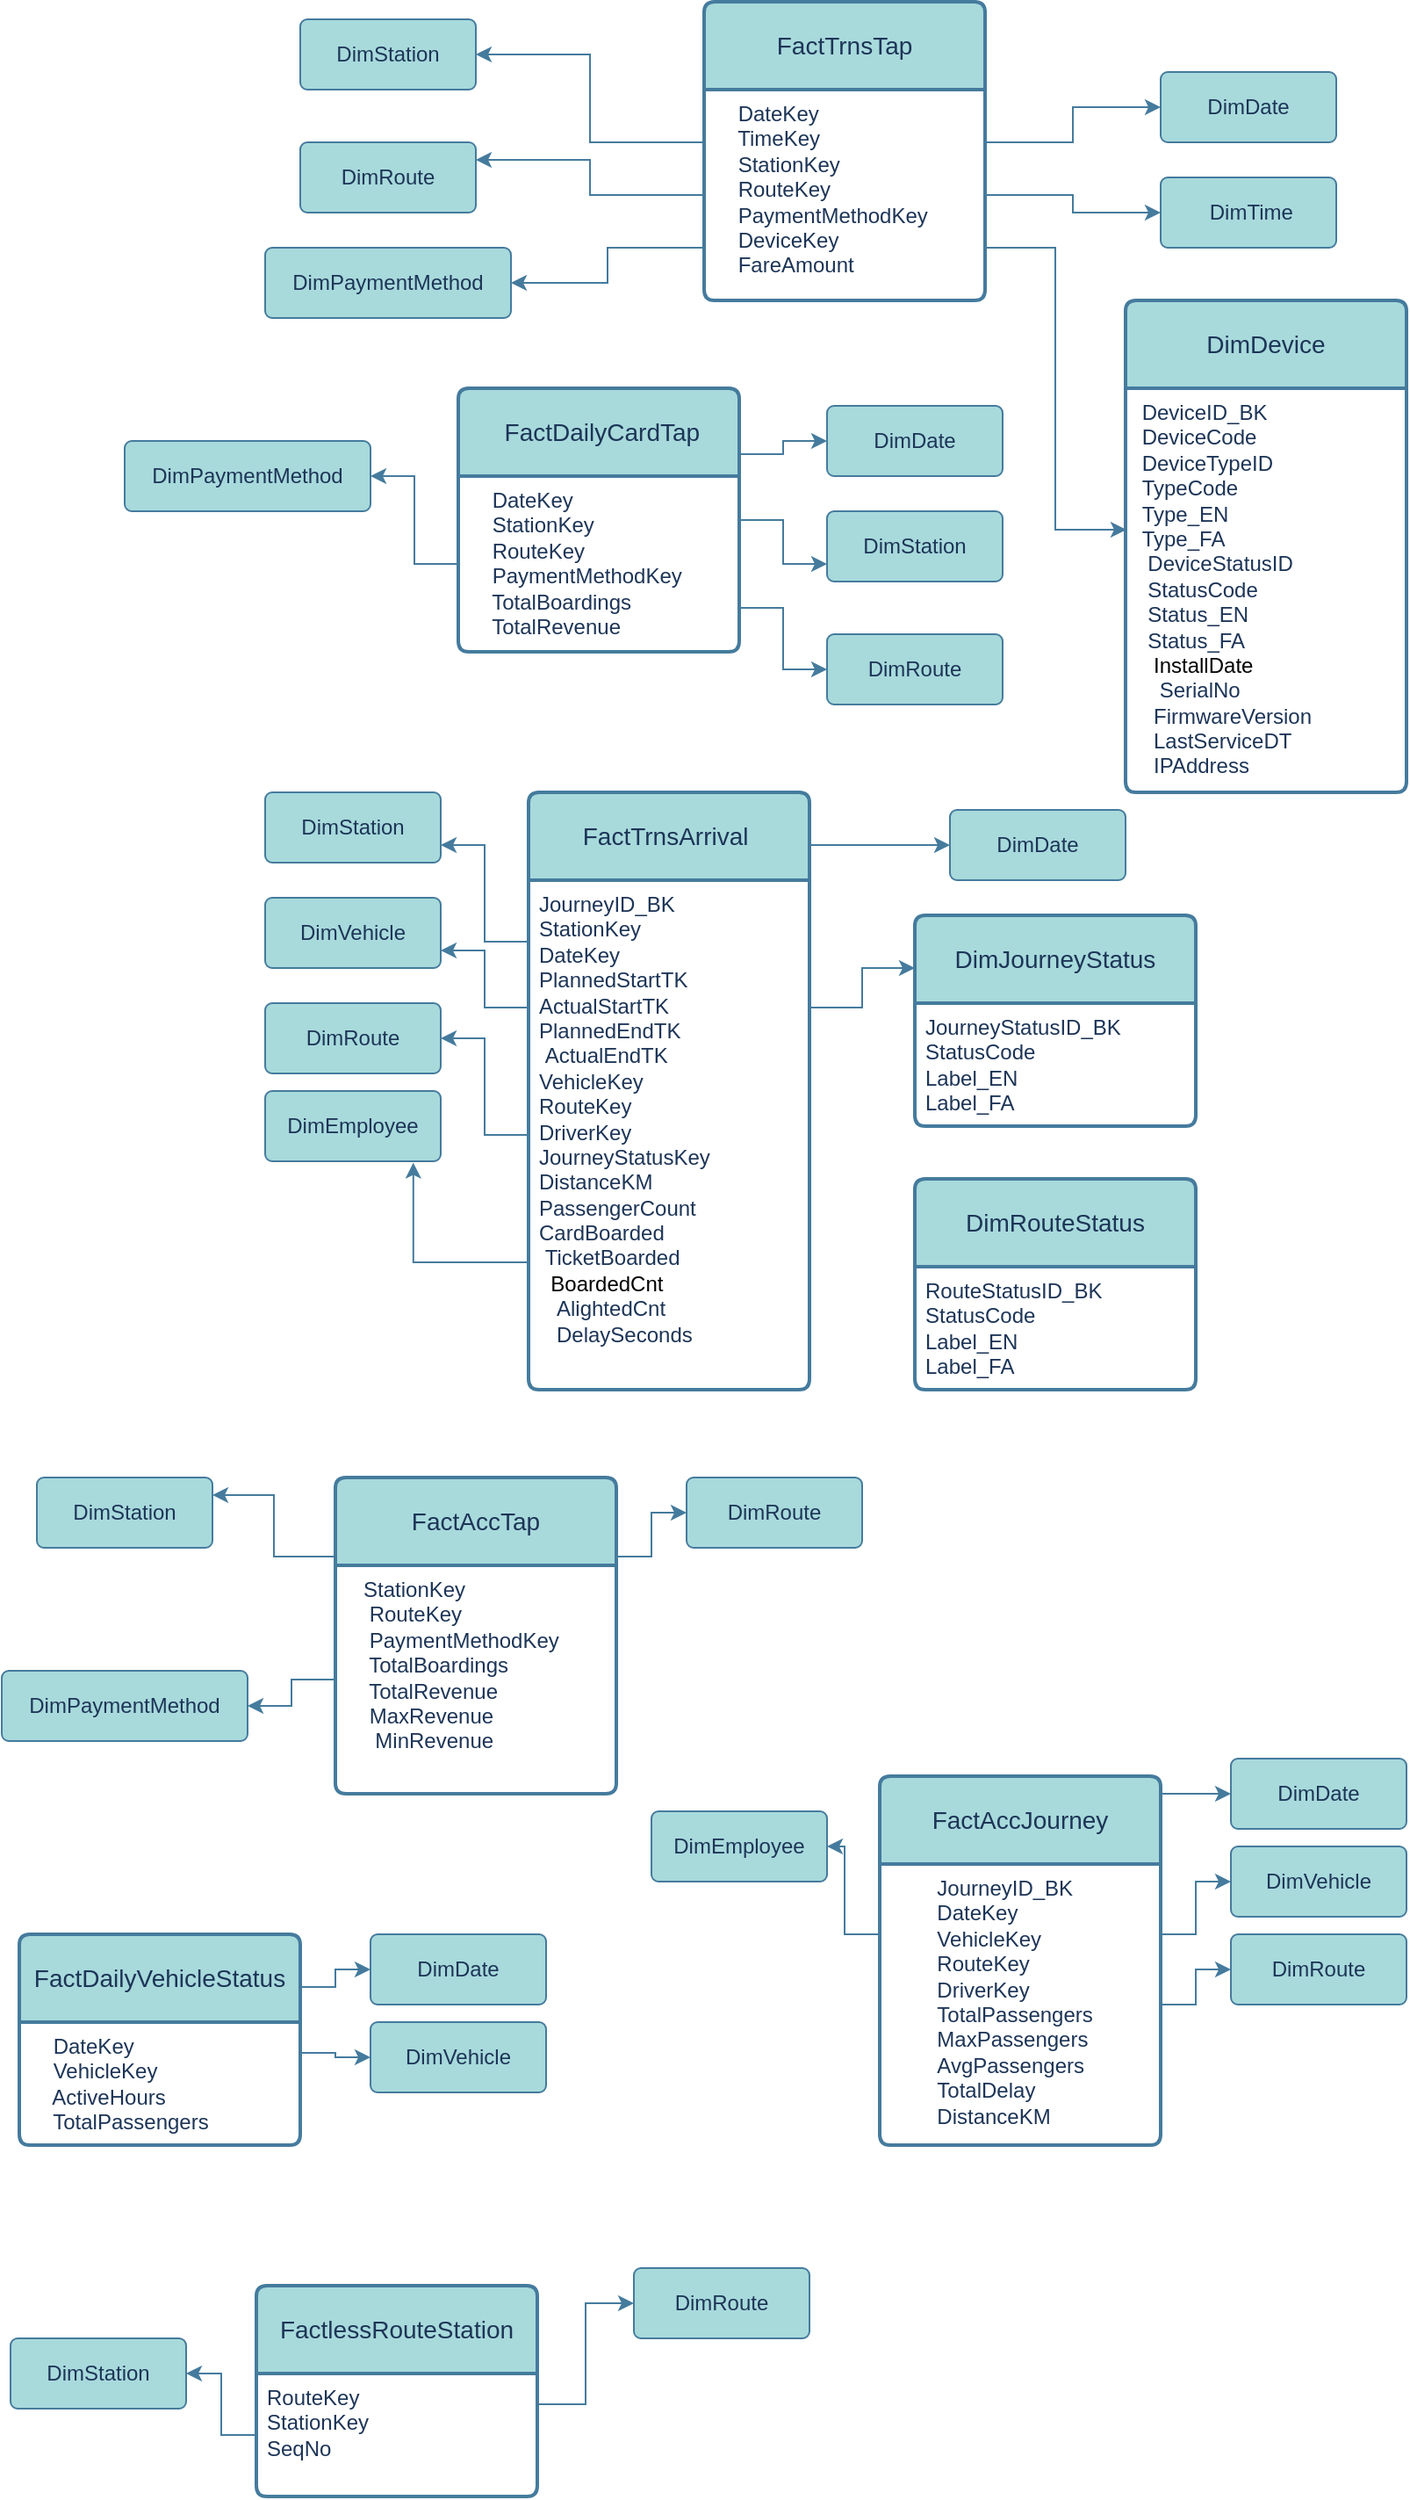 <mxfile version="27.1.6">
  <diagram name="Page-1" id="qxWqUr5_5EyC2vsg5Lgr">
    <mxGraphModel dx="1042" dy="561" grid="1" gridSize="10" guides="1" tooltips="1" connect="1" arrows="1" fold="1" page="1" pageScale="1" pageWidth="850" pageHeight="1100" math="0" shadow="0">
      <root>
        <mxCell id="0" />
        <mxCell id="1" parent="0" />
        <mxCell id="1t1-JDZ1b1aqbGwYgRup-1" value="DimJourneyStatus" style="swimlane;childLayout=stackLayout;horizontal=1;startSize=50;horizontalStack=0;rounded=1;fontSize=14;fontStyle=0;strokeWidth=2;resizeParent=0;resizeLast=1;shadow=0;dashed=0;align=center;arcSize=4;whiteSpace=wrap;html=1;labelBackgroundColor=none;fillColor=#A8DADC;strokeColor=#457B9D;fontColor=#1D3557;" vertex="1" parent="1">
          <mxGeometry x="530" y="770" width="160" height="120" as="geometry" />
        </mxCell>
        <mxCell id="1t1-JDZ1b1aqbGwYgRup-2" value="JourneyStatusID_BK&lt;div&gt;StatusCode&amp;nbsp;&lt;/div&gt;&lt;div&gt;Label_EN&lt;/div&gt;&lt;div&gt;Label_FA&lt;/div&gt;" style="align=left;strokeColor=none;fillColor=none;spacingLeft=4;spacingRight=4;fontSize=12;verticalAlign=top;resizable=0;rotatable=0;part=1;html=1;whiteSpace=wrap;labelBackgroundColor=none;fontColor=#1D3557;" vertex="1" parent="1t1-JDZ1b1aqbGwYgRup-1">
          <mxGeometry y="50" width="160" height="70" as="geometry" />
        </mxCell>
        <mxCell id="1t1-JDZ1b1aqbGwYgRup-3" value="DimRouteStatus" style="swimlane;childLayout=stackLayout;horizontal=1;startSize=50;horizontalStack=0;rounded=1;fontSize=14;fontStyle=0;strokeWidth=2;resizeParent=0;resizeLast=1;shadow=0;dashed=0;align=center;arcSize=4;whiteSpace=wrap;html=1;labelBackgroundColor=none;fillColor=#A8DADC;strokeColor=#457B9D;fontColor=#1D3557;" vertex="1" parent="1">
          <mxGeometry x="530" y="920" width="160" height="120" as="geometry" />
        </mxCell>
        <mxCell id="1t1-JDZ1b1aqbGwYgRup-4" value="&lt;div&gt;RouteStatusID_BK&lt;/div&gt;&lt;div&gt;StatusCode&amp;nbsp;&lt;/div&gt;&lt;div&gt;Label_EN&lt;/div&gt;&lt;div&gt;Label_FA&lt;/div&gt;" style="align=left;strokeColor=none;fillColor=none;spacingLeft=4;spacingRight=4;fontSize=12;verticalAlign=top;resizable=0;rotatable=0;part=1;html=1;whiteSpace=wrap;labelBackgroundColor=none;fontColor=#1D3557;" vertex="1" parent="1t1-JDZ1b1aqbGwYgRup-3">
          <mxGeometry y="50" width="160" height="70" as="geometry" />
        </mxCell>
        <mxCell id="1t1-JDZ1b1aqbGwYgRup-6" value="DimDevice" style="swimlane;childLayout=stackLayout;horizontal=1;startSize=50;horizontalStack=0;rounded=1;fontSize=14;fontStyle=0;strokeWidth=2;resizeParent=0;resizeLast=1;shadow=0;dashed=0;align=center;arcSize=4;whiteSpace=wrap;html=1;labelBackgroundColor=none;fillColor=#A8DADC;strokeColor=#457B9D;fontColor=#1D3557;" vertex="1" parent="1">
          <mxGeometry x="650" y="420" width="160" height="280" as="geometry" />
        </mxCell>
        <mxCell id="1t1-JDZ1b1aqbGwYgRup-7" value="&lt;div&gt;&amp;nbsp;DeviceID_BK&amp;nbsp; &amp;nbsp; &amp;nbsp;&amp;nbsp;&lt;/div&gt;&lt;div&gt;&amp;nbsp;DeviceCode&amp;nbsp; &amp;nbsp; &amp;nbsp; &amp;nbsp;&lt;/div&gt;&lt;div&gt;&amp;nbsp;DeviceTypeID&amp;nbsp; &amp;nbsp; &amp;nbsp;&lt;/div&gt;&lt;div&gt;&amp;nbsp;TypeCode&amp;nbsp; &amp;nbsp; &amp;nbsp; &amp;nbsp;&amp;nbsp;&lt;/div&gt;&lt;div&gt;&amp;nbsp;Type_EN&amp;nbsp; &amp;nbsp; &amp;nbsp; &amp;nbsp; &amp;nbsp;&lt;/div&gt;&lt;div&gt;&amp;nbsp;Type_FA&amp;nbsp; &amp;nbsp; &amp;nbsp; &amp;nbsp; &amp;nbsp;&amp;nbsp;&lt;/div&gt;&lt;div&gt;&amp;nbsp; DeviceStatusID&amp;nbsp; &amp;nbsp;&lt;/div&gt;&lt;div&gt;&amp;nbsp; StatusCode&amp;nbsp; &amp;nbsp; &amp;nbsp; &amp;nbsp;&lt;/div&gt;&lt;div&gt;&amp;nbsp; Status_EN&amp;nbsp; &amp;nbsp; &amp;nbsp; &amp;nbsp;&amp;nbsp;&lt;/div&gt;&lt;div&gt;&amp;nbsp; Status_FA&amp;nbsp; &amp;nbsp; &amp;nbsp; &amp;nbsp;&amp;nbsp;&lt;/div&gt;&lt;div&gt;&lt;span style=&quot;background-color: transparent; color: light-dark(rgb(0, 0, 0), rgb(255, 255, 255));&quot;&gt;&amp;nbsp; &amp;nbsp;InstallDate&amp;nbsp; &amp;nbsp; &amp;nbsp;&amp;nbsp;&lt;/span&gt;&lt;/div&gt;&lt;div&gt;&amp;nbsp; &amp;nbsp; SerialNo&amp;nbsp; &amp;nbsp; &amp;nbsp; &amp;nbsp; &amp;nbsp;&lt;/div&gt;&lt;div&gt;&lt;span style=&quot;white-space: normal;&quot;&gt;&amp;nbsp; &amp;nbsp;FirmwareVersion&amp;nbsp;&amp;nbsp;&lt;/span&gt;&lt;/div&gt;&lt;div&gt;&amp;nbsp; &amp;nbsp;LastServiceDT&amp;nbsp; &amp;nbsp;&amp;nbsp;&lt;/div&gt;&lt;div&gt;&amp;nbsp; &amp;nbsp;IPAddress&amp;nbsp; &amp;nbsp; &amp;nbsp; &amp;nbsp;&amp;nbsp;&lt;/div&gt;" style="align=left;strokeColor=none;fillColor=none;spacingLeft=4;spacingRight=4;fontSize=12;verticalAlign=top;resizable=0;rotatable=0;part=1;html=1;whiteSpace=wrap;labelBackgroundColor=none;fontColor=#1D3557;" vertex="1" parent="1t1-JDZ1b1aqbGwYgRup-6">
          <mxGeometry y="50" width="160" height="230" as="geometry" />
        </mxCell>
        <mxCell id="1t1-JDZ1b1aqbGwYgRup-9" value="FactTrnsTap" style="swimlane;childLayout=stackLayout;horizontal=1;startSize=50;horizontalStack=0;rounded=1;fontSize=14;fontStyle=0;strokeWidth=2;resizeParent=0;resizeLast=1;shadow=0;dashed=0;align=center;arcSize=4;whiteSpace=wrap;html=1;labelBackgroundColor=none;fillColor=#A8DADC;strokeColor=#457B9D;fontColor=#1D3557;" vertex="1" parent="1">
          <mxGeometry x="410" y="250" width="160" height="170" as="geometry" />
        </mxCell>
        <mxCell id="1t1-JDZ1b1aqbGwYgRup-10" value="&lt;div&gt;&amp;nbsp; &amp;nbsp; DateKey&amp;nbsp; &amp;nbsp; &amp;nbsp; &amp;nbsp; &amp;nbsp;&lt;/div&gt;&lt;div&gt;&amp;nbsp; &amp;nbsp; TimeKey&amp;nbsp; &amp;nbsp; &amp;nbsp; &amp;nbsp; &amp;nbsp;&lt;/div&gt;&lt;div&gt;&amp;nbsp; &amp;nbsp; StationKey&amp;nbsp; &amp;nbsp; &amp;nbsp;&amp;nbsp;&lt;/div&gt;&lt;div&gt;&amp;nbsp; &amp;nbsp; RouteKey&amp;nbsp; &amp;nbsp; &amp;nbsp; &amp;nbsp;&amp;nbsp;&lt;/div&gt;&lt;div&gt;&amp;nbsp; &amp;nbsp; PaymentMethodKey&amp;nbsp;&lt;/div&gt;&lt;div&gt;&amp;nbsp; &amp;nbsp; DeviceKey&amp;nbsp; &amp;nbsp; &amp;nbsp; &amp;nbsp;&lt;/div&gt;&lt;div&gt;&amp;nbsp; &amp;nbsp; FareAmount&amp;nbsp;&amp;nbsp;&lt;/div&gt;" style="align=left;strokeColor=none;fillColor=none;spacingLeft=4;spacingRight=4;fontSize=12;verticalAlign=top;resizable=0;rotatable=0;part=1;html=1;whiteSpace=wrap;labelBackgroundColor=none;fontColor=#1D3557;" vertex="1" parent="1t1-JDZ1b1aqbGwYgRup-9">
          <mxGeometry y="50" width="160" height="120" as="geometry" />
        </mxCell>
        <mxCell id="1t1-JDZ1b1aqbGwYgRup-43" style="edgeStyle=orthogonalEdgeStyle;rounded=0;orthogonalLoop=1;jettySize=auto;html=1;exitX=1;exitY=0.25;exitDx=0;exitDy=0;entryX=0;entryY=0.5;entryDx=0;entryDy=0;labelBackgroundColor=none;strokeColor=#457B9D;fontColor=default;" edge="1" parent="1" source="1t1-JDZ1b1aqbGwYgRup-11" target="1t1-JDZ1b1aqbGwYgRup-40">
          <mxGeometry relative="1" as="geometry" />
        </mxCell>
        <mxCell id="1t1-JDZ1b1aqbGwYgRup-11" value="&amp;nbsp;FactDailyCardTap" style="swimlane;childLayout=stackLayout;horizontal=1;startSize=50;horizontalStack=0;rounded=1;fontSize=14;fontStyle=0;strokeWidth=2;resizeParent=0;resizeLast=1;shadow=0;dashed=0;align=center;arcSize=4;whiteSpace=wrap;html=1;labelBackgroundColor=none;fillColor=#A8DADC;strokeColor=#457B9D;fontColor=#1D3557;" vertex="1" parent="1">
          <mxGeometry x="270" y="470" width="160" height="150" as="geometry" />
        </mxCell>
        <mxCell id="1t1-JDZ1b1aqbGwYgRup-12" value="&lt;div&gt;&amp;nbsp; &amp;nbsp; DateKey&amp;nbsp; &amp;nbsp; &amp;nbsp; &amp;nbsp; &amp;nbsp;&amp;nbsp;&lt;/div&gt;&lt;div&gt;&amp;nbsp; &amp;nbsp; StationKey&amp;nbsp; &amp;nbsp; &amp;nbsp; &amp;nbsp;&lt;/div&gt;&lt;div&gt;&amp;nbsp; &amp;nbsp; RouteKey&amp;nbsp; &amp;nbsp; &amp;nbsp; &amp;nbsp; &amp;nbsp;&lt;/div&gt;&lt;div&gt;&amp;nbsp; &amp;nbsp; PaymentMethodKey&amp;nbsp;&lt;/div&gt;&lt;div&gt;&amp;nbsp; &amp;nbsp; TotalBoardings&amp;nbsp; &amp;nbsp;&lt;/div&gt;&lt;div&gt;&amp;nbsp; &amp;nbsp; TotalRevenue&amp;nbsp; &amp;nbsp;&amp;nbsp;&lt;/div&gt;" style="align=left;strokeColor=none;fillColor=none;spacingLeft=4;spacingRight=4;fontSize=12;verticalAlign=top;resizable=0;rotatable=0;part=1;html=1;whiteSpace=wrap;labelBackgroundColor=none;fontColor=#1D3557;" vertex="1" parent="1t1-JDZ1b1aqbGwYgRup-11">
          <mxGeometry y="50" width="160" height="100" as="geometry" />
        </mxCell>
        <mxCell id="1t1-JDZ1b1aqbGwYgRup-60" style="edgeStyle=orthogonalEdgeStyle;rounded=0;orthogonalLoop=1;jettySize=auto;html=1;exitX=0;exitY=0.25;exitDx=0;exitDy=0;entryX=1;entryY=0.25;entryDx=0;entryDy=0;labelBackgroundColor=none;strokeColor=#457B9D;fontColor=default;" edge="1" parent="1" source="1t1-JDZ1b1aqbGwYgRup-13" target="1t1-JDZ1b1aqbGwYgRup-57">
          <mxGeometry relative="1" as="geometry" />
        </mxCell>
        <mxCell id="1t1-JDZ1b1aqbGwYgRup-61" style="edgeStyle=orthogonalEdgeStyle;rounded=0;orthogonalLoop=1;jettySize=auto;html=1;exitX=1;exitY=0.25;exitDx=0;exitDy=0;entryX=0;entryY=0.5;entryDx=0;entryDy=0;labelBackgroundColor=none;strokeColor=#457B9D;fontColor=default;" edge="1" parent="1" source="1t1-JDZ1b1aqbGwYgRup-13" target="1t1-JDZ1b1aqbGwYgRup-58">
          <mxGeometry relative="1" as="geometry" />
        </mxCell>
        <mxCell id="1t1-JDZ1b1aqbGwYgRup-13" value="FactAccTap" style="swimlane;childLayout=stackLayout;horizontal=1;startSize=50;horizontalStack=0;rounded=1;fontSize=14;fontStyle=0;strokeWidth=2;resizeParent=0;resizeLast=1;shadow=0;dashed=0;align=center;arcSize=4;whiteSpace=wrap;html=1;labelBackgroundColor=none;fillColor=#A8DADC;strokeColor=#457B9D;fontColor=#1D3557;" vertex="1" parent="1">
          <mxGeometry x="200" y="1090" width="160" height="180" as="geometry" />
        </mxCell>
        <mxCell id="1t1-JDZ1b1aqbGwYgRup-14" value="&lt;div&gt;&amp;nbsp; &amp;nbsp;StationKey&amp;nbsp; &amp;nbsp; &amp;nbsp; &amp;nbsp;&amp;nbsp;&lt;/div&gt;&lt;div&gt;&amp;nbsp; &amp;nbsp; RouteKey&amp;nbsp; &amp;nbsp; &amp;nbsp; &amp;nbsp; &amp;nbsp;&amp;nbsp;&lt;/div&gt;&lt;div&gt;&amp;nbsp; &amp;nbsp; PaymentMethodKey&amp;nbsp;&amp;nbsp;&lt;/div&gt;&lt;div&gt;&amp;nbsp; &amp;nbsp; TotalBoardings&amp;nbsp; &amp;nbsp;&amp;nbsp;&lt;/div&gt;&lt;div&gt;&amp;nbsp; &amp;nbsp; TotalRevenue&amp;nbsp; &amp;nbsp; &amp;nbsp;&amp;nbsp;&lt;/div&gt;&lt;div&gt;&lt;span style=&quot;white-space: normal;&quot;&gt;&amp;nbsp; &amp;nbsp; MaxRevenue&lt;span style=&quot;white-space:pre&quot;&gt;&#x9;&#x9;&lt;/span&gt;&amp;nbsp;&amp;nbsp;&lt;/span&gt;&lt;/div&gt;&lt;div&gt;&lt;span style=&quot;white-space: normal;&quot;&gt;&amp;nbsp; &amp;nbsp; &amp;nbsp;MinRevenue&lt;span style=&quot;white-space:pre&quot;&gt;&#x9;&lt;/span&gt;&lt;/span&gt;&lt;/div&gt;" style="align=left;strokeColor=none;fillColor=none;spacingLeft=4;spacingRight=4;fontSize=12;verticalAlign=top;resizable=0;rotatable=0;part=1;html=1;whiteSpace=wrap;labelBackgroundColor=none;fontColor=#1D3557;" vertex="1" parent="1t1-JDZ1b1aqbGwYgRup-13">
          <mxGeometry y="50" width="160" height="130" as="geometry" />
        </mxCell>
        <mxCell id="1t1-JDZ1b1aqbGwYgRup-53" style="edgeStyle=orthogonalEdgeStyle;rounded=0;orthogonalLoop=1;jettySize=auto;html=1;exitX=0;exitY=0.25;exitDx=0;exitDy=0;entryX=1;entryY=0.75;entryDx=0;entryDy=0;labelBackgroundColor=none;strokeColor=#457B9D;fontColor=default;" edge="1" parent="1" source="1t1-JDZ1b1aqbGwYgRup-16" target="1t1-JDZ1b1aqbGwYgRup-48">
          <mxGeometry relative="1" as="geometry" />
        </mxCell>
        <mxCell id="1t1-JDZ1b1aqbGwYgRup-16" value="FactTrnsArrival&amp;nbsp;" style="swimlane;childLayout=stackLayout;horizontal=1;startSize=50;horizontalStack=0;rounded=1;fontSize=14;fontStyle=0;strokeWidth=2;resizeParent=0;resizeLast=1;shadow=0;dashed=0;align=center;arcSize=4;whiteSpace=wrap;html=1;labelBackgroundColor=none;fillColor=#A8DADC;strokeColor=#457B9D;fontColor=#1D3557;" vertex="1" parent="1">
          <mxGeometry x="310" y="700" width="160" height="340" as="geometry" />
        </mxCell>
        <mxCell id="1t1-JDZ1b1aqbGwYgRup-17" value="JourneyID_BK&lt;div&gt;StationKey&amp;nbsp;&amp;nbsp;&lt;/div&gt;&lt;div&gt;DateKey&amp;nbsp;&lt;/div&gt;&lt;div&gt;&lt;div&gt;PlannedStartTK&amp;nbsp; &amp;nbsp;&amp;nbsp;&lt;/div&gt;&lt;div&gt;ActualStartTK&amp;nbsp; &amp;nbsp; &amp;nbsp;&amp;nbsp;&lt;/div&gt;&lt;div&gt;PlannedEndTK&amp;nbsp; &amp;nbsp; &amp;nbsp; &amp;nbsp;&lt;/div&gt;&lt;div&gt;&amp;nbsp;ActualEndTK&amp;nbsp;&amp;nbsp;&lt;/div&gt;&lt;div&gt;VehicleKey&lt;/div&gt;&lt;div&gt;RouteKey&amp;nbsp;&lt;/div&gt;&lt;div&gt;DriverKey&lt;/div&gt;&lt;div&gt;JourneyStatusKey&lt;/div&gt;&lt;div&gt;DistanceKM&amp;nbsp;&lt;/div&gt;&lt;div&gt;PassengerCount&lt;/div&gt;&lt;div&gt;CardBoarded&amp;nbsp; &amp;nbsp; &amp;nbsp; &amp;nbsp;&amp;nbsp;&lt;/div&gt;&lt;div&gt;&amp;nbsp;TicketBoarded&amp;nbsp; &amp;nbsp; &amp;nbsp;&amp;nbsp;&lt;span style=&quot;background-color: transparent; color: light-dark(rgb(0, 0, 0), rgb(255, 255, 255));&quot;&gt;BoardedCnt&amp;nbsp; &amp;nbsp; &amp;nbsp; &amp;nbsp; &amp;nbsp;&amp;nbsp;&lt;/span&gt;&lt;/div&gt;&lt;div&gt;&amp;nbsp; &amp;nbsp;AlightedCnt&amp;nbsp; &amp;nbsp; &amp;nbsp; &amp;nbsp;&amp;nbsp;&lt;/div&gt;&lt;div&gt;&lt;span style=&quot;background-color: transparent;&quot;&gt;&amp;nbsp; &amp;nbsp;DelaySeconds&amp;nbsp; &amp;nbsp;&amp;nbsp;&lt;/span&gt;&amp;nbsp;&lt;/div&gt;&lt;/div&gt;" style="align=left;strokeColor=none;fillColor=none;spacingLeft=4;spacingRight=4;fontSize=12;verticalAlign=top;resizable=0;rotatable=0;part=1;html=1;whiteSpace=wrap;labelBackgroundColor=none;fontColor=#1D3557;" vertex="1" parent="1t1-JDZ1b1aqbGwYgRup-16">
          <mxGeometry y="50" width="160" height="290" as="geometry" />
        </mxCell>
        <mxCell id="1t1-JDZ1b1aqbGwYgRup-18" value="FactAccJourney" style="swimlane;childLayout=stackLayout;horizontal=1;startSize=50;horizontalStack=0;rounded=1;fontSize=14;fontStyle=0;strokeWidth=2;resizeParent=0;resizeLast=1;shadow=0;dashed=0;align=center;arcSize=4;whiteSpace=wrap;html=1;labelBackgroundColor=none;fillColor=#A8DADC;strokeColor=#457B9D;fontColor=#1D3557;" vertex="1" parent="1">
          <mxGeometry x="510" y="1260" width="160" height="210" as="geometry" />
        </mxCell>
        <mxCell id="1t1-JDZ1b1aqbGwYgRup-19" value="&lt;div&gt;&amp;nbsp; &amp;nbsp; &amp;nbsp; &amp;nbsp; JourneyID_BK&amp;nbsp; &amp;nbsp; &amp;nbsp;&lt;/div&gt;&lt;div&gt;&lt;span style=&quot;white-space: normal;&quot;&gt;&lt;span style=&quot;white-space:pre&quot;&gt;&#x9;&lt;/span&gt;DateKey&amp;nbsp;&lt;/span&gt;&lt;/div&gt;&lt;div&gt;&lt;span style=&quot;white-space: normal;&quot;&gt;&lt;span style=&quot;white-space:pre&quot;&gt;&#x9;&lt;/span&gt;VehicleKey&amp;nbsp;&lt;/span&gt;&lt;/div&gt;&lt;div&gt;&lt;span style=&quot;white-space: normal;&quot;&gt;&lt;span style=&quot;white-space:pre&quot;&gt;&#x9;&lt;/span&gt;RouteKey&amp;nbsp;&lt;/span&gt;&lt;/div&gt;&lt;div&gt;&lt;span style=&quot;white-space: normal;&quot;&gt;&lt;span style=&quot;white-space:pre&quot;&gt;&#x9;&lt;/span&gt;DriverKey&amp;nbsp;&lt;/span&gt;&lt;/div&gt;&lt;div&gt;&lt;span style=&quot;white-space: normal;&quot;&gt;&lt;span style=&quot;white-space:pre&quot;&gt;&#x9;&lt;/span&gt;TotalPassengers&amp;nbsp;&lt;/span&gt;&lt;/div&gt;&lt;div&gt;&lt;span style=&quot;white-space: normal;&quot;&gt;&lt;span style=&quot;white-space:pre&quot;&gt;&#x9;&lt;/span&gt;MaxPassengers&amp;nbsp;&amp;nbsp;&lt;/span&gt;&lt;/div&gt;&lt;div&gt;&lt;span style=&quot;white-space: normal;&quot;&gt;&lt;span style=&quot;white-space:pre&quot;&gt;&#x9;&lt;/span&gt;AvgPassengers&amp;nbsp;&lt;/span&gt;&lt;/div&gt;&lt;div&gt;&lt;span style=&quot;white-space: normal;&quot;&gt;&lt;span style=&quot;white-space:pre&quot;&gt;&#x9;&lt;/span&gt;TotalDelay&amp;nbsp;&lt;/span&gt;&lt;/div&gt;&lt;div&gt;&lt;span style=&quot;white-space: normal;&quot;&gt;&lt;span style=&quot;white-space:pre&quot;&gt;&#x9;&lt;/span&gt;DistanceKM&amp;nbsp;&lt;/span&gt;&lt;/div&gt;" style="align=left;strokeColor=none;fillColor=none;spacingLeft=4;spacingRight=4;fontSize=12;verticalAlign=top;resizable=0;rotatable=0;part=1;html=1;whiteSpace=wrap;labelBackgroundColor=none;fontColor=#1D3557;" vertex="1" parent="1t1-JDZ1b1aqbGwYgRup-18">
          <mxGeometry y="50" width="160" height="160" as="geometry" />
        </mxCell>
        <mxCell id="1t1-JDZ1b1aqbGwYgRup-64" style="edgeStyle=orthogonalEdgeStyle;rounded=0;orthogonalLoop=1;jettySize=auto;html=1;exitX=1;exitY=0.25;exitDx=0;exitDy=0;entryX=0;entryY=0.5;entryDx=0;entryDy=0;labelBackgroundColor=none;strokeColor=#457B9D;fontColor=default;" edge="1" parent="1" source="1t1-JDZ1b1aqbGwYgRup-20" target="1t1-JDZ1b1aqbGwYgRup-63">
          <mxGeometry relative="1" as="geometry" />
        </mxCell>
        <mxCell id="1t1-JDZ1b1aqbGwYgRup-20" value="FactDailyVehicleStatus" style="swimlane;childLayout=stackLayout;horizontal=1;startSize=50;horizontalStack=0;rounded=1;fontSize=14;fontStyle=0;strokeWidth=2;resizeParent=0;resizeLast=1;shadow=0;dashed=0;align=center;arcSize=4;whiteSpace=wrap;html=1;labelBackgroundColor=none;fillColor=#A8DADC;strokeColor=#457B9D;fontColor=#1D3557;" vertex="1" parent="1">
          <mxGeometry x="20" y="1350" width="160" height="120" as="geometry" />
        </mxCell>
        <mxCell id="1t1-JDZ1b1aqbGwYgRup-21" value="&lt;div&gt;&amp;nbsp; &amp;nbsp; DateKey&lt;span style=&quot;white-space:pre&quot;&gt;&#x9;&#x9;&#x9;&lt;/span&gt;&lt;/div&gt;&lt;div&gt;&amp;nbsp; &amp;nbsp; VehicleKey&lt;span style=&quot;white-space:pre&quot;&gt;&#x9;&#x9;&lt;/span&gt;&lt;/div&gt;&lt;div&gt;&amp;nbsp; &amp;nbsp; ActiveHours&lt;span style=&quot;white-space:pre&quot;&gt;&#x9;&#x9;&lt;/span&gt;&lt;/div&gt;&lt;div&gt;&amp;nbsp; &amp;nbsp; TotalPassengers&lt;/div&gt;" style="align=left;strokeColor=none;fillColor=none;spacingLeft=4;spacingRight=4;fontSize=12;verticalAlign=top;resizable=0;rotatable=0;part=1;html=1;whiteSpace=wrap;labelBackgroundColor=none;fontColor=#1D3557;" vertex="1" parent="1t1-JDZ1b1aqbGwYgRup-20">
          <mxGeometry y="50" width="160" height="70" as="geometry" />
        </mxCell>
        <mxCell id="1t1-JDZ1b1aqbGwYgRup-22" value="FactlessRouteStation" style="swimlane;childLayout=stackLayout;horizontal=1;startSize=50;horizontalStack=0;rounded=1;fontSize=14;fontStyle=0;strokeWidth=2;resizeParent=0;resizeLast=1;shadow=0;dashed=0;align=center;arcSize=4;whiteSpace=wrap;html=1;labelBackgroundColor=none;fillColor=#A8DADC;strokeColor=#457B9D;fontColor=#1D3557;" vertex="1" parent="1">
          <mxGeometry x="155" y="1550" width="160" height="120" as="geometry" />
        </mxCell>
        <mxCell id="1t1-JDZ1b1aqbGwYgRup-23" value="RouteKey&lt;div&gt;StationKey&lt;/div&gt;&lt;div&gt;SeqNo&lt;/div&gt;" style="align=left;strokeColor=none;fillColor=none;spacingLeft=4;spacingRight=4;fontSize=12;verticalAlign=top;resizable=0;rotatable=0;part=1;html=1;whiteSpace=wrap;labelBackgroundColor=none;fontColor=#1D3557;" vertex="1" parent="1t1-JDZ1b1aqbGwYgRup-22">
          <mxGeometry y="50" width="160" height="70" as="geometry" />
        </mxCell>
        <mxCell id="1t1-JDZ1b1aqbGwYgRup-26" value="DimDate" style="rounded=1;arcSize=10;whiteSpace=wrap;html=1;align=center;labelBackgroundColor=none;fillColor=#A8DADC;strokeColor=#457B9D;fontColor=#1D3557;" vertex="1" parent="1">
          <mxGeometry x="670" y="290" width="100" height="40" as="geometry" />
        </mxCell>
        <mxCell id="1t1-JDZ1b1aqbGwYgRup-27" value="&amp;nbsp;DimTime" style="rounded=1;arcSize=10;whiteSpace=wrap;html=1;align=center;labelBackgroundColor=none;fillColor=#A8DADC;strokeColor=#457B9D;fontColor=#1D3557;" vertex="1" parent="1">
          <mxGeometry x="670" y="350" width="100" height="40" as="geometry" />
        </mxCell>
        <mxCell id="1t1-JDZ1b1aqbGwYgRup-28" value="DimStation" style="rounded=1;arcSize=10;whiteSpace=wrap;html=1;align=center;labelBackgroundColor=none;fillColor=#A8DADC;strokeColor=#457B9D;fontColor=#1D3557;" vertex="1" parent="1">
          <mxGeometry x="180" y="260" width="100" height="40" as="geometry" />
        </mxCell>
        <mxCell id="1t1-JDZ1b1aqbGwYgRup-29" value="DimRoute" style="rounded=1;arcSize=10;whiteSpace=wrap;html=1;align=center;labelBackgroundColor=none;fillColor=#A8DADC;strokeColor=#457B9D;fontColor=#1D3557;" vertex="1" parent="1">
          <mxGeometry x="180" y="330" width="100" height="40" as="geometry" />
        </mxCell>
        <mxCell id="1t1-JDZ1b1aqbGwYgRup-30" value="DimVehicle" style="rounded=1;arcSize=10;whiteSpace=wrap;html=1;align=center;labelBackgroundColor=none;fillColor=#A8DADC;strokeColor=#457B9D;fontColor=#1D3557;" vertex="1" parent="1">
          <mxGeometry x="160" y="760" width="100" height="40" as="geometry" />
        </mxCell>
        <mxCell id="1t1-JDZ1b1aqbGwYgRup-32" value="DimEmployee" style="rounded=1;arcSize=10;whiteSpace=wrap;html=1;align=center;labelBackgroundColor=none;fillColor=#A8DADC;strokeColor=#457B9D;fontColor=#1D3557;" vertex="1" parent="1">
          <mxGeometry x="160" y="870" width="100" height="40" as="geometry" />
        </mxCell>
        <mxCell id="1t1-JDZ1b1aqbGwYgRup-33" value="DimPaymentMethod" style="rounded=1;arcSize=10;whiteSpace=wrap;html=1;align=center;labelBackgroundColor=none;fillColor=#A8DADC;strokeColor=#457B9D;fontColor=#1D3557;" vertex="1" parent="1">
          <mxGeometry x="160" y="390" width="140" height="40" as="geometry" />
        </mxCell>
        <mxCell id="1t1-JDZ1b1aqbGwYgRup-34" style="edgeStyle=orthogonalEdgeStyle;rounded=0;orthogonalLoop=1;jettySize=auto;html=1;exitX=1;exitY=0.25;exitDx=0;exitDy=0;entryX=0;entryY=0.5;entryDx=0;entryDy=0;labelBackgroundColor=none;strokeColor=#457B9D;fontColor=default;" edge="1" parent="1" source="1t1-JDZ1b1aqbGwYgRup-10" target="1t1-JDZ1b1aqbGwYgRup-26">
          <mxGeometry relative="1" as="geometry" />
        </mxCell>
        <mxCell id="1t1-JDZ1b1aqbGwYgRup-35" style="edgeStyle=orthogonalEdgeStyle;rounded=0;orthogonalLoop=1;jettySize=auto;html=1;exitX=1;exitY=0.5;exitDx=0;exitDy=0;entryX=0;entryY=0.5;entryDx=0;entryDy=0;labelBackgroundColor=none;strokeColor=#457B9D;fontColor=default;" edge="1" parent="1" source="1t1-JDZ1b1aqbGwYgRup-10" target="1t1-JDZ1b1aqbGwYgRup-27">
          <mxGeometry relative="1" as="geometry" />
        </mxCell>
        <mxCell id="1t1-JDZ1b1aqbGwYgRup-36" style="edgeStyle=orthogonalEdgeStyle;rounded=0;orthogonalLoop=1;jettySize=auto;html=1;exitX=0;exitY=0.25;exitDx=0;exitDy=0;entryX=1;entryY=0.5;entryDx=0;entryDy=0;labelBackgroundColor=none;strokeColor=#457B9D;fontColor=default;" edge="1" parent="1" source="1t1-JDZ1b1aqbGwYgRup-10" target="1t1-JDZ1b1aqbGwYgRup-28">
          <mxGeometry relative="1" as="geometry">
            <mxPoint x="360" y="280" as="targetPoint" />
          </mxGeometry>
        </mxCell>
        <mxCell id="1t1-JDZ1b1aqbGwYgRup-37" style="edgeStyle=orthogonalEdgeStyle;rounded=0;orthogonalLoop=1;jettySize=auto;html=1;exitX=0;exitY=0.5;exitDx=0;exitDy=0;entryX=1;entryY=0.25;entryDx=0;entryDy=0;labelBackgroundColor=none;strokeColor=#457B9D;fontColor=default;" edge="1" parent="1" source="1t1-JDZ1b1aqbGwYgRup-10" target="1t1-JDZ1b1aqbGwYgRup-29">
          <mxGeometry relative="1" as="geometry" />
        </mxCell>
        <mxCell id="1t1-JDZ1b1aqbGwYgRup-38" style="edgeStyle=orthogonalEdgeStyle;rounded=0;orthogonalLoop=1;jettySize=auto;html=1;exitX=0;exitY=0.75;exitDx=0;exitDy=0;entryX=1;entryY=0.5;entryDx=0;entryDy=0;labelBackgroundColor=none;strokeColor=#457B9D;fontColor=default;" edge="1" parent="1" source="1t1-JDZ1b1aqbGwYgRup-10" target="1t1-JDZ1b1aqbGwYgRup-33">
          <mxGeometry relative="1" as="geometry" />
        </mxCell>
        <mxCell id="1t1-JDZ1b1aqbGwYgRup-39" style="edgeStyle=orthogonalEdgeStyle;rounded=0;orthogonalLoop=1;jettySize=auto;html=1;exitX=1;exitY=0.75;exitDx=0;exitDy=0;entryX=0.003;entryY=0.35;entryDx=0;entryDy=0;entryPerimeter=0;labelBackgroundColor=none;strokeColor=#457B9D;fontColor=default;" edge="1" parent="1" source="1t1-JDZ1b1aqbGwYgRup-10" target="1t1-JDZ1b1aqbGwYgRup-7">
          <mxGeometry relative="1" as="geometry" />
        </mxCell>
        <mxCell id="1t1-JDZ1b1aqbGwYgRup-40" value="DimDate" style="rounded=1;arcSize=10;whiteSpace=wrap;html=1;align=center;labelBackgroundColor=none;fillColor=#A8DADC;strokeColor=#457B9D;fontColor=#1D3557;" vertex="1" parent="1">
          <mxGeometry x="480" y="480" width="100" height="40" as="geometry" />
        </mxCell>
        <mxCell id="1t1-JDZ1b1aqbGwYgRup-41" value="DimStation" style="rounded=1;arcSize=10;whiteSpace=wrap;html=1;align=center;labelBackgroundColor=none;fillColor=#A8DADC;strokeColor=#457B9D;fontColor=#1D3557;" vertex="1" parent="1">
          <mxGeometry x="480" y="540" width="100" height="40" as="geometry" />
        </mxCell>
        <mxCell id="1t1-JDZ1b1aqbGwYgRup-42" value="DimRoute" style="rounded=1;arcSize=10;whiteSpace=wrap;html=1;align=center;labelBackgroundColor=none;fillColor=#A8DADC;strokeColor=#457B9D;fontColor=#1D3557;" vertex="1" parent="1">
          <mxGeometry x="480" y="610" width="100" height="40" as="geometry" />
        </mxCell>
        <mxCell id="1t1-JDZ1b1aqbGwYgRup-44" style="edgeStyle=orthogonalEdgeStyle;rounded=0;orthogonalLoop=1;jettySize=auto;html=1;exitX=1;exitY=0.25;exitDx=0;exitDy=0;entryX=0;entryY=0.75;entryDx=0;entryDy=0;labelBackgroundColor=none;strokeColor=#457B9D;fontColor=default;" edge="1" parent="1" source="1t1-JDZ1b1aqbGwYgRup-12" target="1t1-JDZ1b1aqbGwYgRup-41">
          <mxGeometry relative="1" as="geometry" />
        </mxCell>
        <mxCell id="1t1-JDZ1b1aqbGwYgRup-45" style="edgeStyle=orthogonalEdgeStyle;rounded=0;orthogonalLoop=1;jettySize=auto;html=1;exitX=1;exitY=0.75;exitDx=0;exitDy=0;entryX=0;entryY=0.5;entryDx=0;entryDy=0;labelBackgroundColor=none;strokeColor=#457B9D;fontColor=default;" edge="1" parent="1" source="1t1-JDZ1b1aqbGwYgRup-12" target="1t1-JDZ1b1aqbGwYgRup-42">
          <mxGeometry relative="1" as="geometry" />
        </mxCell>
        <mxCell id="1t1-JDZ1b1aqbGwYgRup-46" value="DimPaymentMethod" style="rounded=1;arcSize=10;whiteSpace=wrap;html=1;align=center;labelBackgroundColor=none;fillColor=#A8DADC;strokeColor=#457B9D;fontColor=#1D3557;" vertex="1" parent="1">
          <mxGeometry x="80" y="500" width="140" height="40" as="geometry" />
        </mxCell>
        <mxCell id="1t1-JDZ1b1aqbGwYgRup-47" style="edgeStyle=orthogonalEdgeStyle;rounded=0;orthogonalLoop=1;jettySize=auto;html=1;exitX=0;exitY=0.5;exitDx=0;exitDy=0;entryX=1;entryY=0.5;entryDx=0;entryDy=0;labelBackgroundColor=none;strokeColor=#457B9D;fontColor=default;" edge="1" parent="1" source="1t1-JDZ1b1aqbGwYgRup-12" target="1t1-JDZ1b1aqbGwYgRup-46">
          <mxGeometry relative="1" as="geometry" />
        </mxCell>
        <mxCell id="1t1-JDZ1b1aqbGwYgRup-48" value="DimStation" style="rounded=1;arcSize=10;whiteSpace=wrap;html=1;align=center;labelBackgroundColor=none;fillColor=#A8DADC;strokeColor=#457B9D;fontColor=#1D3557;" vertex="1" parent="1">
          <mxGeometry x="160" y="700" width="100" height="40" as="geometry" />
        </mxCell>
        <mxCell id="1t1-JDZ1b1aqbGwYgRup-49" value="DimDate" style="rounded=1;arcSize=10;whiteSpace=wrap;html=1;align=center;labelBackgroundColor=none;fillColor=#A8DADC;strokeColor=#457B9D;fontColor=#1D3557;" vertex="1" parent="1">
          <mxGeometry x="550" y="710" width="100" height="40" as="geometry" />
        </mxCell>
        <mxCell id="1t1-JDZ1b1aqbGwYgRup-50" value="DimRoute" style="rounded=1;arcSize=10;whiteSpace=wrap;html=1;align=center;labelBackgroundColor=none;fillColor=#A8DADC;strokeColor=#457B9D;fontColor=#1D3557;" vertex="1" parent="1">
          <mxGeometry x="160" y="820" width="100" height="40" as="geometry" />
        </mxCell>
        <mxCell id="1t1-JDZ1b1aqbGwYgRup-51" style="edgeStyle=orthogonalEdgeStyle;rounded=0;orthogonalLoop=1;jettySize=auto;html=1;exitX=1;exitY=0;exitDx=0;exitDy=0;labelBackgroundColor=none;strokeColor=#457B9D;fontColor=default;" edge="1" parent="1" source="1t1-JDZ1b1aqbGwYgRup-17" target="1t1-JDZ1b1aqbGwYgRup-49">
          <mxGeometry relative="1" as="geometry" />
        </mxCell>
        <mxCell id="1t1-JDZ1b1aqbGwYgRup-52" style="edgeStyle=orthogonalEdgeStyle;rounded=0;orthogonalLoop=1;jettySize=auto;html=1;exitX=1;exitY=0.25;exitDx=0;exitDy=0;entryX=0;entryY=0.25;entryDx=0;entryDy=0;labelBackgroundColor=none;strokeColor=#457B9D;fontColor=default;" edge="1" parent="1" source="1t1-JDZ1b1aqbGwYgRup-17" target="1t1-JDZ1b1aqbGwYgRup-1">
          <mxGeometry relative="1" as="geometry" />
        </mxCell>
        <mxCell id="1t1-JDZ1b1aqbGwYgRup-54" style="edgeStyle=orthogonalEdgeStyle;rounded=0;orthogonalLoop=1;jettySize=auto;html=1;exitX=0;exitY=0.25;exitDx=0;exitDy=0;entryX=1;entryY=0.75;entryDx=0;entryDy=0;labelBackgroundColor=none;strokeColor=#457B9D;fontColor=default;" edge="1" parent="1" source="1t1-JDZ1b1aqbGwYgRup-17" target="1t1-JDZ1b1aqbGwYgRup-30">
          <mxGeometry relative="1" as="geometry" />
        </mxCell>
        <mxCell id="1t1-JDZ1b1aqbGwYgRup-55" style="edgeStyle=orthogonalEdgeStyle;rounded=0;orthogonalLoop=1;jettySize=auto;html=1;exitX=0;exitY=0.5;exitDx=0;exitDy=0;entryX=1;entryY=0.5;entryDx=0;entryDy=0;labelBackgroundColor=none;strokeColor=#457B9D;fontColor=default;" edge="1" parent="1" source="1t1-JDZ1b1aqbGwYgRup-17" target="1t1-JDZ1b1aqbGwYgRup-50">
          <mxGeometry relative="1" as="geometry" />
        </mxCell>
        <mxCell id="1t1-JDZ1b1aqbGwYgRup-56" style="edgeStyle=orthogonalEdgeStyle;rounded=0;orthogonalLoop=1;jettySize=auto;html=1;exitX=0;exitY=0.75;exitDx=0;exitDy=0;entryX=0.844;entryY=1.02;entryDx=0;entryDy=0;entryPerimeter=0;labelBackgroundColor=none;strokeColor=#457B9D;fontColor=default;" edge="1" parent="1" source="1t1-JDZ1b1aqbGwYgRup-17" target="1t1-JDZ1b1aqbGwYgRup-32">
          <mxGeometry relative="1" as="geometry" />
        </mxCell>
        <mxCell id="1t1-JDZ1b1aqbGwYgRup-57" value="DimStation" style="rounded=1;arcSize=10;whiteSpace=wrap;html=1;align=center;labelBackgroundColor=none;fillColor=#A8DADC;strokeColor=#457B9D;fontColor=#1D3557;" vertex="1" parent="1">
          <mxGeometry x="30" y="1090" width="100" height="40" as="geometry" />
        </mxCell>
        <mxCell id="1t1-JDZ1b1aqbGwYgRup-58" value="DimRoute" style="rounded=1;arcSize=10;whiteSpace=wrap;html=1;align=center;labelBackgroundColor=none;fillColor=#A8DADC;strokeColor=#457B9D;fontColor=#1D3557;" vertex="1" parent="1">
          <mxGeometry x="400" y="1090" width="100" height="40" as="geometry" />
        </mxCell>
        <mxCell id="1t1-JDZ1b1aqbGwYgRup-59" value="DimPaymentMethod" style="rounded=1;arcSize=10;whiteSpace=wrap;html=1;align=center;labelBackgroundColor=none;fillColor=#A8DADC;strokeColor=#457B9D;fontColor=#1D3557;" vertex="1" parent="1">
          <mxGeometry x="10" y="1200" width="140" height="40" as="geometry" />
        </mxCell>
        <mxCell id="1t1-JDZ1b1aqbGwYgRup-62" style="edgeStyle=orthogonalEdgeStyle;rounded=0;orthogonalLoop=1;jettySize=auto;html=1;exitX=0;exitY=0.5;exitDx=0;exitDy=0;entryX=1;entryY=0.5;entryDx=0;entryDy=0;labelBackgroundColor=none;strokeColor=#457B9D;fontColor=default;" edge="1" parent="1" source="1t1-JDZ1b1aqbGwYgRup-14" target="1t1-JDZ1b1aqbGwYgRup-59">
          <mxGeometry relative="1" as="geometry" />
        </mxCell>
        <mxCell id="1t1-JDZ1b1aqbGwYgRup-63" value="DimDate" style="rounded=1;arcSize=10;whiteSpace=wrap;html=1;align=center;labelBackgroundColor=none;fillColor=#A8DADC;strokeColor=#457B9D;fontColor=#1D3557;" vertex="1" parent="1">
          <mxGeometry x="220" y="1350" width="100" height="40" as="geometry" />
        </mxCell>
        <mxCell id="1t1-JDZ1b1aqbGwYgRup-65" value="DimVehicle" style="rounded=1;arcSize=10;whiteSpace=wrap;html=1;align=center;labelBackgroundColor=none;fillColor=#A8DADC;strokeColor=#457B9D;fontColor=#1D3557;" vertex="1" parent="1">
          <mxGeometry x="220" y="1400" width="100" height="40" as="geometry" />
        </mxCell>
        <mxCell id="1t1-JDZ1b1aqbGwYgRup-66" style="edgeStyle=orthogonalEdgeStyle;rounded=0;orthogonalLoop=1;jettySize=auto;html=1;exitX=1;exitY=0.25;exitDx=0;exitDy=0;entryX=0;entryY=0.5;entryDx=0;entryDy=0;labelBackgroundColor=none;strokeColor=#457B9D;fontColor=default;" edge="1" parent="1" source="1t1-JDZ1b1aqbGwYgRup-21" target="1t1-JDZ1b1aqbGwYgRup-65">
          <mxGeometry relative="1" as="geometry" />
        </mxCell>
        <mxCell id="1t1-JDZ1b1aqbGwYgRup-67" value="DimRoute" style="rounded=1;arcSize=10;whiteSpace=wrap;html=1;align=center;labelBackgroundColor=none;fillColor=#A8DADC;strokeColor=#457B9D;fontColor=#1D3557;" vertex="1" parent="1">
          <mxGeometry x="370" y="1540" width="100" height="40" as="geometry" />
        </mxCell>
        <mxCell id="1t1-JDZ1b1aqbGwYgRup-68" style="edgeStyle=orthogonalEdgeStyle;rounded=0;orthogonalLoop=1;jettySize=auto;html=1;exitX=1;exitY=0.25;exitDx=0;exitDy=0;entryX=0;entryY=0.5;entryDx=0;entryDy=0;labelBackgroundColor=none;strokeColor=#457B9D;fontColor=default;" edge="1" parent="1" source="1t1-JDZ1b1aqbGwYgRup-23" target="1t1-JDZ1b1aqbGwYgRup-67">
          <mxGeometry relative="1" as="geometry" />
        </mxCell>
        <mxCell id="1t1-JDZ1b1aqbGwYgRup-69" value="DimStation" style="rounded=1;arcSize=10;whiteSpace=wrap;html=1;align=center;labelBackgroundColor=none;fillColor=#A8DADC;strokeColor=#457B9D;fontColor=#1D3557;" vertex="1" parent="1">
          <mxGeometry x="15" y="1580" width="100" height="40" as="geometry" />
        </mxCell>
        <mxCell id="1t1-JDZ1b1aqbGwYgRup-70" style="edgeStyle=orthogonalEdgeStyle;rounded=0;orthogonalLoop=1;jettySize=auto;html=1;exitX=0;exitY=0.5;exitDx=0;exitDy=0;entryX=1;entryY=0.5;entryDx=0;entryDy=0;labelBackgroundColor=none;strokeColor=#457B9D;fontColor=default;" edge="1" parent="1" source="1t1-JDZ1b1aqbGwYgRup-23" target="1t1-JDZ1b1aqbGwYgRup-69">
          <mxGeometry relative="1" as="geometry" />
        </mxCell>
        <mxCell id="1t1-JDZ1b1aqbGwYgRup-71" value="DimDate" style="rounded=1;arcSize=10;whiteSpace=wrap;html=1;align=center;labelBackgroundColor=none;fillColor=#A8DADC;strokeColor=#457B9D;fontColor=#1D3557;" vertex="1" parent="1">
          <mxGeometry x="710" y="1250" width="100" height="40" as="geometry" />
        </mxCell>
        <mxCell id="1t1-JDZ1b1aqbGwYgRup-72" style="edgeStyle=orthogonalEdgeStyle;rounded=0;orthogonalLoop=1;jettySize=auto;html=1;exitX=1;exitY=0;exitDx=0;exitDy=0;entryX=0;entryY=0.5;entryDx=0;entryDy=0;labelBackgroundColor=none;strokeColor=#457B9D;fontColor=default;" edge="1" parent="1" source="1t1-JDZ1b1aqbGwYgRup-19" target="1t1-JDZ1b1aqbGwYgRup-71">
          <mxGeometry relative="1" as="geometry" />
        </mxCell>
        <mxCell id="1t1-JDZ1b1aqbGwYgRup-73" value="DimVehicle" style="rounded=1;arcSize=10;whiteSpace=wrap;html=1;align=center;labelBackgroundColor=none;fillColor=#A8DADC;strokeColor=#457B9D;fontColor=#1D3557;" vertex="1" parent="1">
          <mxGeometry x="710" y="1300" width="100" height="40" as="geometry" />
        </mxCell>
        <mxCell id="1t1-JDZ1b1aqbGwYgRup-74" style="edgeStyle=orthogonalEdgeStyle;rounded=0;orthogonalLoop=1;jettySize=auto;html=1;exitX=1;exitY=0.25;exitDx=0;exitDy=0;entryX=0;entryY=0.5;entryDx=0;entryDy=0;labelBackgroundColor=none;strokeColor=#457B9D;fontColor=default;" edge="1" parent="1" source="1t1-JDZ1b1aqbGwYgRup-19" target="1t1-JDZ1b1aqbGwYgRup-73">
          <mxGeometry relative="1" as="geometry" />
        </mxCell>
        <mxCell id="1t1-JDZ1b1aqbGwYgRup-75" value="DimRoute" style="rounded=1;arcSize=10;whiteSpace=wrap;html=1;align=center;labelBackgroundColor=none;fillColor=#A8DADC;strokeColor=#457B9D;fontColor=#1D3557;" vertex="1" parent="1">
          <mxGeometry x="710" y="1350" width="100" height="40" as="geometry" />
        </mxCell>
        <mxCell id="1t1-JDZ1b1aqbGwYgRup-76" style="edgeStyle=orthogonalEdgeStyle;rounded=0;orthogonalLoop=1;jettySize=auto;html=1;exitX=1;exitY=0.5;exitDx=0;exitDy=0;entryX=0;entryY=0.5;entryDx=0;entryDy=0;labelBackgroundColor=none;strokeColor=#457B9D;fontColor=default;" edge="1" parent="1" source="1t1-JDZ1b1aqbGwYgRup-19" target="1t1-JDZ1b1aqbGwYgRup-75">
          <mxGeometry relative="1" as="geometry" />
        </mxCell>
        <mxCell id="1t1-JDZ1b1aqbGwYgRup-77" value="DimEmployee" style="rounded=1;arcSize=10;whiteSpace=wrap;html=1;align=center;labelBackgroundColor=none;fillColor=#A8DADC;strokeColor=#457B9D;fontColor=#1D3557;" vertex="1" parent="1">
          <mxGeometry x="380" y="1280" width="100" height="40" as="geometry" />
        </mxCell>
        <mxCell id="1t1-JDZ1b1aqbGwYgRup-78" style="edgeStyle=orthogonalEdgeStyle;rounded=0;orthogonalLoop=1;jettySize=auto;html=1;exitX=0;exitY=0.25;exitDx=0;exitDy=0;entryX=1;entryY=0.5;entryDx=0;entryDy=0;labelBackgroundColor=none;strokeColor=#457B9D;fontColor=default;" edge="1" parent="1" source="1t1-JDZ1b1aqbGwYgRup-19" target="1t1-JDZ1b1aqbGwYgRup-77">
          <mxGeometry relative="1" as="geometry" />
        </mxCell>
      </root>
    </mxGraphModel>
  </diagram>
</mxfile>
